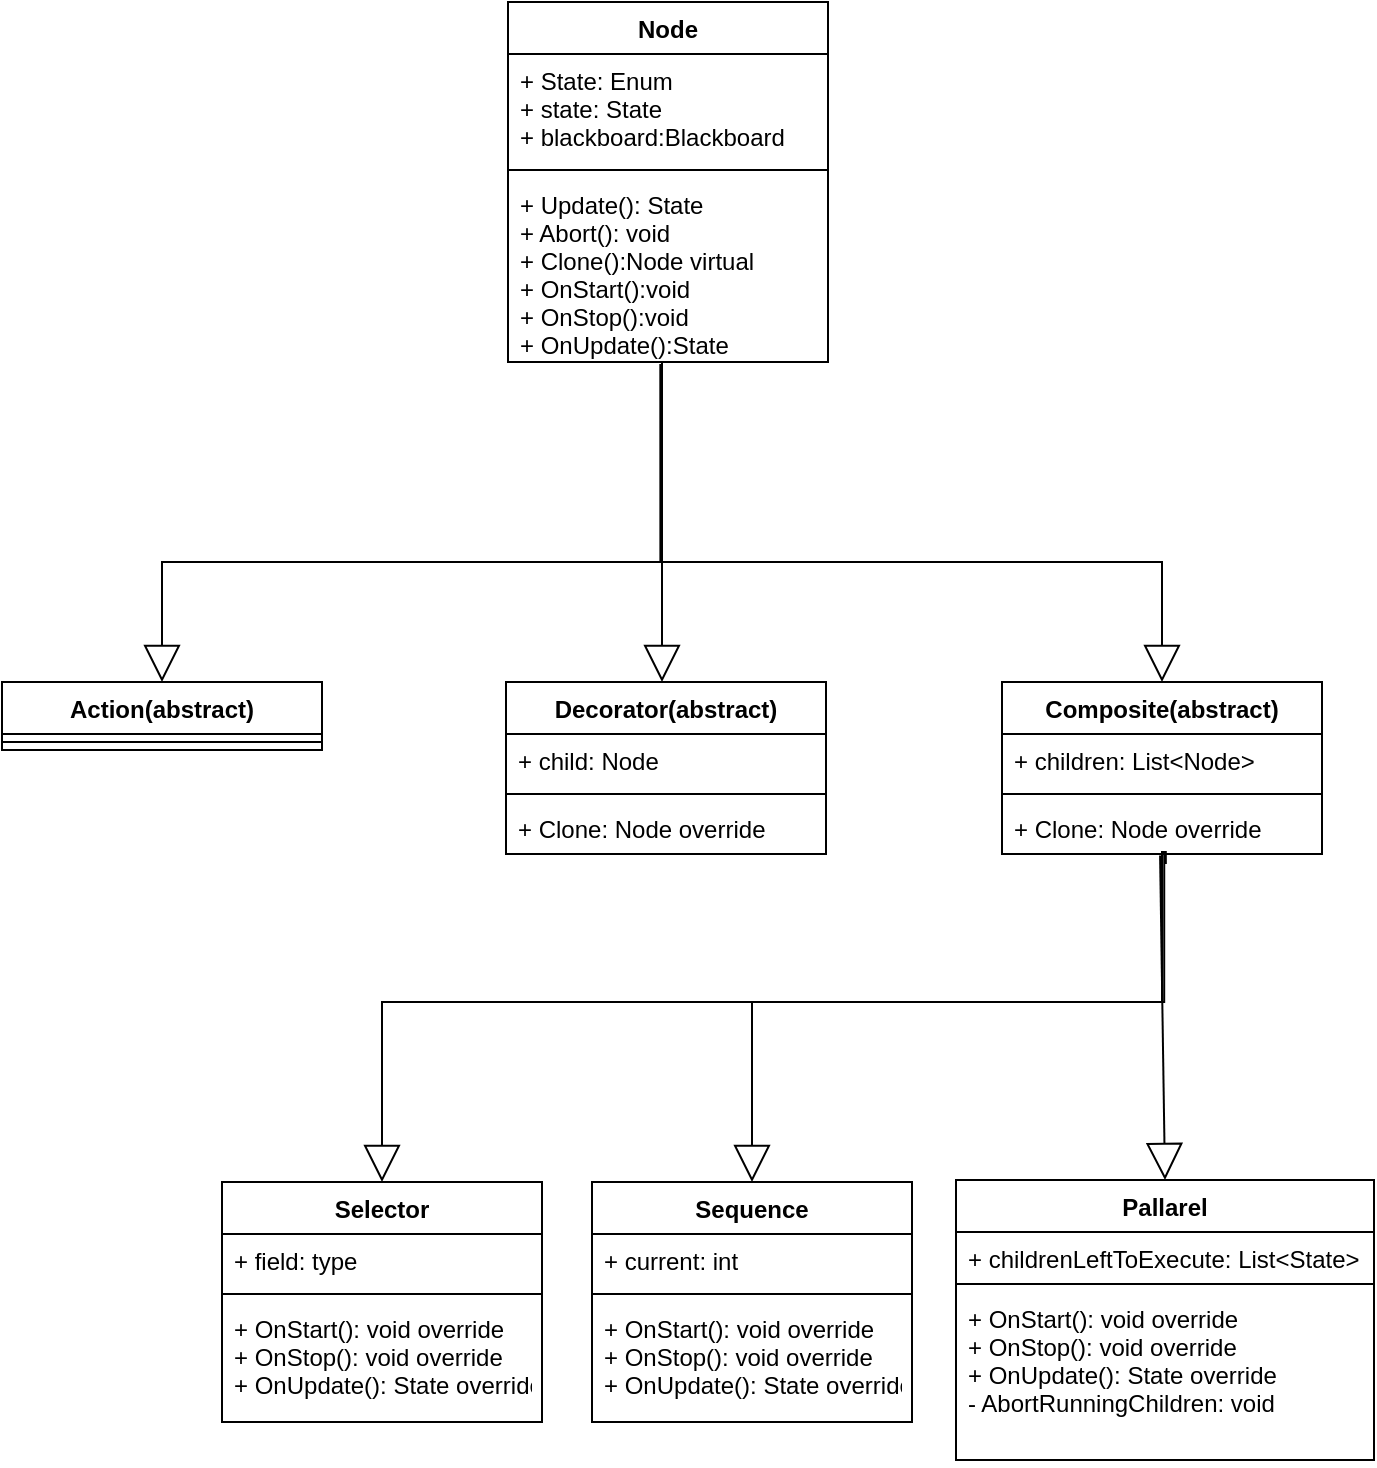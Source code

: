 <mxfile version="20.8.0" type="github">
  <diagram id="O-LWc2A8Pq9CezwLzfdt" name="페이지-1">
    <mxGraphModel dx="937" dy="574" grid="1" gridSize="10" guides="1" tooltips="1" connect="1" arrows="1" fold="1" page="1" pageScale="1" pageWidth="827" pageHeight="1169" math="0" shadow="0">
      <root>
        <mxCell id="0" />
        <mxCell id="1" parent="0" />
        <mxCell id="G8qUzHMScA7fltSjxH6P-1" value="Node" style="swimlane;fontStyle=1;align=center;verticalAlign=top;childLayout=stackLayout;horizontal=1;startSize=26;horizontalStack=0;resizeParent=1;resizeParentMax=0;resizeLast=0;collapsible=1;marginBottom=0;" vertex="1" parent="1">
          <mxGeometry x="333" y="80" width="160" height="180" as="geometry" />
        </mxCell>
        <mxCell id="G8qUzHMScA7fltSjxH6P-2" value="+ State: Enum&#xa;+ state: State&#xa;+ blackboard:Blackboard" style="text;strokeColor=none;fillColor=none;align=left;verticalAlign=top;spacingLeft=4;spacingRight=4;overflow=hidden;rotatable=0;points=[[0,0.5],[1,0.5]];portConstraint=eastwest;" vertex="1" parent="G8qUzHMScA7fltSjxH6P-1">
          <mxGeometry y="26" width="160" height="54" as="geometry" />
        </mxCell>
        <mxCell id="G8qUzHMScA7fltSjxH6P-3" value="" style="line;strokeWidth=1;fillColor=none;align=left;verticalAlign=middle;spacingTop=-1;spacingLeft=3;spacingRight=3;rotatable=0;labelPosition=right;points=[];portConstraint=eastwest;strokeColor=inherit;" vertex="1" parent="G8qUzHMScA7fltSjxH6P-1">
          <mxGeometry y="80" width="160" height="8" as="geometry" />
        </mxCell>
        <mxCell id="G8qUzHMScA7fltSjxH6P-4" value="+ Update(): State&#xa;+ Abort(): void&#xa;+ Clone():Node virtual&#xa;+ OnStart():void&#xa;+ OnStop():void&#xa;+ OnUpdate():State" style="text;strokeColor=none;fillColor=none;align=left;verticalAlign=top;spacingLeft=4;spacingRight=4;overflow=hidden;rotatable=0;points=[[0,0.5],[1,0.5]];portConstraint=eastwest;" vertex="1" parent="G8qUzHMScA7fltSjxH6P-1">
          <mxGeometry y="88" width="160" height="92" as="geometry" />
        </mxCell>
        <mxCell id="G8qUzHMScA7fltSjxH6P-6" value="Action(abstract)" style="swimlane;fontStyle=1;align=center;verticalAlign=top;childLayout=stackLayout;horizontal=1;startSize=26;horizontalStack=0;resizeParent=1;resizeParentMax=0;resizeLast=0;collapsible=1;marginBottom=0;" vertex="1" parent="1">
          <mxGeometry x="80" y="420" width="160" height="34" as="geometry" />
        </mxCell>
        <mxCell id="G8qUzHMScA7fltSjxH6P-8" value="" style="line;strokeWidth=1;fillColor=none;align=left;verticalAlign=middle;spacingTop=-1;spacingLeft=3;spacingRight=3;rotatable=0;labelPosition=right;points=[];portConstraint=eastwest;strokeColor=inherit;" vertex="1" parent="G8qUzHMScA7fltSjxH6P-6">
          <mxGeometry y="26" width="160" height="8" as="geometry" />
        </mxCell>
        <mxCell id="G8qUzHMScA7fltSjxH6P-11" value="" style="endArrow=block;endSize=16;endFill=0;html=1;rounded=0;entryX=0.5;entryY=0;entryDx=0;entryDy=0;edgeStyle=orthogonalEdgeStyle;exitX=0.476;exitY=1.011;exitDx=0;exitDy=0;exitPerimeter=0;" edge="1" parent="1" source="G8qUzHMScA7fltSjxH6P-4" target="G8qUzHMScA7fltSjxH6P-6">
          <mxGeometry x="0.455" y="-81" width="160" relative="1" as="geometry">
            <mxPoint x="420" y="310" as="sourcePoint" />
            <mxPoint x="470" y="400" as="targetPoint" />
            <Array as="points">
              <mxPoint x="409" y="360" />
              <mxPoint x="160" y="360" />
            </Array>
            <mxPoint as="offset" />
          </mxGeometry>
        </mxCell>
        <mxCell id="G8qUzHMScA7fltSjxH6P-12" value="Decorator(abstract)" style="swimlane;fontStyle=1;align=center;verticalAlign=top;childLayout=stackLayout;horizontal=1;startSize=26;horizontalStack=0;resizeParent=1;resizeParentMax=0;resizeLast=0;collapsible=1;marginBottom=0;" vertex="1" parent="1">
          <mxGeometry x="332" y="420" width="160" height="86" as="geometry" />
        </mxCell>
        <mxCell id="G8qUzHMScA7fltSjxH6P-13" value="+ child: Node" style="text;strokeColor=none;fillColor=none;align=left;verticalAlign=top;spacingLeft=4;spacingRight=4;overflow=hidden;rotatable=0;points=[[0,0.5],[1,0.5]];portConstraint=eastwest;" vertex="1" parent="G8qUzHMScA7fltSjxH6P-12">
          <mxGeometry y="26" width="160" height="26" as="geometry" />
        </mxCell>
        <mxCell id="G8qUzHMScA7fltSjxH6P-14" value="" style="line;strokeWidth=1;fillColor=none;align=left;verticalAlign=middle;spacingTop=-1;spacingLeft=3;spacingRight=3;rotatable=0;labelPosition=right;points=[];portConstraint=eastwest;strokeColor=inherit;" vertex="1" parent="G8qUzHMScA7fltSjxH6P-12">
          <mxGeometry y="52" width="160" height="8" as="geometry" />
        </mxCell>
        <mxCell id="G8qUzHMScA7fltSjxH6P-15" value="+ Clone: Node override" style="text;strokeColor=none;fillColor=none;align=left;verticalAlign=top;spacingLeft=4;spacingRight=4;overflow=hidden;rotatable=0;points=[[0,0.5],[1,0.5]];portConstraint=eastwest;" vertex="1" parent="G8qUzHMScA7fltSjxH6P-12">
          <mxGeometry y="60" width="160" height="26" as="geometry" />
        </mxCell>
        <mxCell id="G8qUzHMScA7fltSjxH6P-16" value="Composite(abstract)" style="swimlane;fontStyle=1;align=center;verticalAlign=top;childLayout=stackLayout;horizontal=1;startSize=26;horizontalStack=0;resizeParent=1;resizeParentMax=0;resizeLast=0;collapsible=1;marginBottom=0;" vertex="1" parent="1">
          <mxGeometry x="580" y="420" width="160" height="86" as="geometry" />
        </mxCell>
        <mxCell id="G8qUzHMScA7fltSjxH6P-17" value="+ children: List&lt;Node&gt;" style="text;strokeColor=none;fillColor=none;align=left;verticalAlign=top;spacingLeft=4;spacingRight=4;overflow=hidden;rotatable=0;points=[[0,0.5],[1,0.5]];portConstraint=eastwest;" vertex="1" parent="G8qUzHMScA7fltSjxH6P-16">
          <mxGeometry y="26" width="160" height="26" as="geometry" />
        </mxCell>
        <mxCell id="G8qUzHMScA7fltSjxH6P-18" value="" style="line;strokeWidth=1;fillColor=none;align=left;verticalAlign=middle;spacingTop=-1;spacingLeft=3;spacingRight=3;rotatable=0;labelPosition=right;points=[];portConstraint=eastwest;strokeColor=inherit;" vertex="1" parent="G8qUzHMScA7fltSjxH6P-16">
          <mxGeometry y="52" width="160" height="8" as="geometry" />
        </mxCell>
        <mxCell id="G8qUzHMScA7fltSjxH6P-19" value="+ Clone: Node override" style="text;strokeColor=none;fillColor=none;align=left;verticalAlign=top;spacingLeft=4;spacingRight=4;overflow=hidden;rotatable=0;points=[[0,0.5],[1,0.5]];portConstraint=eastwest;" vertex="1" parent="G8qUzHMScA7fltSjxH6P-16">
          <mxGeometry y="60" width="160" height="26" as="geometry" />
        </mxCell>
        <mxCell id="G8qUzHMScA7fltSjxH6P-20" value="" style="endArrow=block;endSize=16;endFill=0;html=1;rounded=0;entryX=0.5;entryY=0;entryDx=0;entryDy=0;edgeStyle=orthogonalEdgeStyle;" edge="1" parent="1" source="G8qUzHMScA7fltSjxH6P-4" target="G8qUzHMScA7fltSjxH6P-16">
          <mxGeometry x="0.455" y="-81" width="160" relative="1" as="geometry">
            <mxPoint x="450" y="310" as="sourcePoint" />
            <mxPoint x="170.0" y="430.0" as="targetPoint" />
            <Array as="points">
              <mxPoint x="410" y="360" />
              <mxPoint x="660" y="360" />
            </Array>
            <mxPoint as="offset" />
          </mxGeometry>
        </mxCell>
        <mxCell id="G8qUzHMScA7fltSjxH6P-21" value="" style="endArrow=block;endSize=16;endFill=0;html=1;rounded=0;edgeStyle=orthogonalEdgeStyle;" edge="1" parent="1">
          <mxGeometry x="0.455" y="-81" width="160" relative="1" as="geometry">
            <mxPoint x="410" y="260.0" as="sourcePoint" />
            <mxPoint x="410" y="420.0" as="targetPoint" />
            <Array as="points">
              <mxPoint x="410" y="290" />
              <mxPoint x="410" y="290" />
            </Array>
            <mxPoint as="offset" />
          </mxGeometry>
        </mxCell>
        <mxCell id="G8qUzHMScA7fltSjxH6P-26" value="Sequence" style="swimlane;fontStyle=1;align=center;verticalAlign=top;childLayout=stackLayout;horizontal=1;startSize=26;horizontalStack=0;resizeParent=1;resizeParentMax=0;resizeLast=0;collapsible=1;marginBottom=0;" vertex="1" parent="1">
          <mxGeometry x="375" y="670" width="160" height="120" as="geometry" />
        </mxCell>
        <mxCell id="G8qUzHMScA7fltSjxH6P-27" value="+ current: int" style="text;strokeColor=none;fillColor=none;align=left;verticalAlign=top;spacingLeft=4;spacingRight=4;overflow=hidden;rotatable=0;points=[[0,0.5],[1,0.5]];portConstraint=eastwest;" vertex="1" parent="G8qUzHMScA7fltSjxH6P-26">
          <mxGeometry y="26" width="160" height="26" as="geometry" />
        </mxCell>
        <mxCell id="G8qUzHMScA7fltSjxH6P-28" value="" style="line;strokeWidth=1;fillColor=none;align=left;verticalAlign=middle;spacingTop=-1;spacingLeft=3;spacingRight=3;rotatable=0;labelPosition=right;points=[];portConstraint=eastwest;strokeColor=inherit;" vertex="1" parent="G8qUzHMScA7fltSjxH6P-26">
          <mxGeometry y="52" width="160" height="8" as="geometry" />
        </mxCell>
        <mxCell id="G8qUzHMScA7fltSjxH6P-29" value="+ OnStart(): void override&#xa;+ OnStop(): void override&#xa;+ OnUpdate(): State override" style="text;strokeColor=none;fillColor=none;align=left;verticalAlign=top;spacingLeft=4;spacingRight=4;overflow=hidden;rotatable=0;points=[[0,0.5],[1,0.5]];portConstraint=eastwest;" vertex="1" parent="G8qUzHMScA7fltSjxH6P-26">
          <mxGeometry y="60" width="160" height="60" as="geometry" />
        </mxCell>
        <mxCell id="G8qUzHMScA7fltSjxH6P-30" value="" style="endArrow=block;endSize=16;endFill=0;html=1;rounded=0;edgeStyle=orthogonalEdgeStyle;exitX=0.507;exitY=0.978;exitDx=0;exitDy=0;exitPerimeter=0;entryX=0.5;entryY=0;entryDx=0;entryDy=0;" edge="1" parent="1" source="G8qUzHMScA7fltSjxH6P-19" target="G8qUzHMScA7fltSjxH6P-26">
          <mxGeometry x="0.455" y="-81" width="160" relative="1" as="geometry">
            <mxPoint x="660" y="520" as="sourcePoint" />
            <mxPoint x="490" y="640" as="targetPoint" />
            <Array as="points">
              <mxPoint x="661" y="580" />
              <mxPoint x="455" y="580" />
            </Array>
            <mxPoint as="offset" />
          </mxGeometry>
        </mxCell>
        <mxCell id="G8qUzHMScA7fltSjxH6P-31" value="Selector" style="swimlane;fontStyle=1;align=center;verticalAlign=top;childLayout=stackLayout;horizontal=1;startSize=26;horizontalStack=0;resizeParent=1;resizeParentMax=0;resizeLast=0;collapsible=1;marginBottom=0;" vertex="1" parent="1">
          <mxGeometry x="190" y="670" width="160" height="120" as="geometry" />
        </mxCell>
        <mxCell id="G8qUzHMScA7fltSjxH6P-32" value="+ field: type" style="text;strokeColor=none;fillColor=none;align=left;verticalAlign=top;spacingLeft=4;spacingRight=4;overflow=hidden;rotatable=0;points=[[0,0.5],[1,0.5]];portConstraint=eastwest;" vertex="1" parent="G8qUzHMScA7fltSjxH6P-31">
          <mxGeometry y="26" width="160" height="26" as="geometry" />
        </mxCell>
        <mxCell id="G8qUzHMScA7fltSjxH6P-33" value="" style="line;strokeWidth=1;fillColor=none;align=left;verticalAlign=middle;spacingTop=-1;spacingLeft=3;spacingRight=3;rotatable=0;labelPosition=right;points=[];portConstraint=eastwest;strokeColor=inherit;" vertex="1" parent="G8qUzHMScA7fltSjxH6P-31">
          <mxGeometry y="52" width="160" height="8" as="geometry" />
        </mxCell>
        <mxCell id="G8qUzHMScA7fltSjxH6P-34" value="+ OnStart(): void override&#xa;+ OnStop(): void override&#xa;+ OnUpdate(): State override" style="text;strokeColor=none;fillColor=none;align=left;verticalAlign=top;spacingLeft=4;spacingRight=4;overflow=hidden;rotatable=0;points=[[0,0.5],[1,0.5]];portConstraint=eastwest;" vertex="1" parent="G8qUzHMScA7fltSjxH6P-31">
          <mxGeometry y="60" width="160" height="60" as="geometry" />
        </mxCell>
        <mxCell id="G8qUzHMScA7fltSjxH6P-35" value="Pallarel" style="swimlane;fontStyle=1;align=center;verticalAlign=top;childLayout=stackLayout;horizontal=1;startSize=26;horizontalStack=0;resizeParent=1;resizeParentMax=0;resizeLast=0;collapsible=1;marginBottom=0;" vertex="1" parent="1">
          <mxGeometry x="557" y="669" width="209" height="140" as="geometry" />
        </mxCell>
        <mxCell id="G8qUzHMScA7fltSjxH6P-36" value="+ childrenLeftToExecute: List&lt;State&gt;" style="text;strokeColor=none;fillColor=none;align=left;verticalAlign=top;spacingLeft=4;spacingRight=4;overflow=hidden;rotatable=0;points=[[0,0.5],[1,0.5]];portConstraint=eastwest;" vertex="1" parent="G8qUzHMScA7fltSjxH6P-35">
          <mxGeometry y="26" width="209" height="22" as="geometry" />
        </mxCell>
        <mxCell id="G8qUzHMScA7fltSjxH6P-37" value="" style="line;strokeWidth=1;fillColor=none;align=left;verticalAlign=middle;spacingTop=-1;spacingLeft=3;spacingRight=3;rotatable=0;labelPosition=right;points=[];portConstraint=eastwest;strokeColor=inherit;" vertex="1" parent="G8qUzHMScA7fltSjxH6P-35">
          <mxGeometry y="48" width="209" height="8" as="geometry" />
        </mxCell>
        <mxCell id="G8qUzHMScA7fltSjxH6P-38" value="+ OnStart(): void override&#xa;+ OnStop(): void override&#xa;+ OnUpdate(): State override&#xa;- AbortRunningChildren: void" style="text;strokeColor=none;fillColor=none;align=left;verticalAlign=top;spacingLeft=4;spacingRight=4;overflow=hidden;rotatable=0;points=[[0,0.5],[1,0.5]];portConstraint=eastwest;" vertex="1" parent="G8qUzHMScA7fltSjxH6P-35">
          <mxGeometry y="56" width="209" height="84" as="geometry" />
        </mxCell>
        <mxCell id="G8qUzHMScA7fltSjxH6P-39" value="" style="endArrow=block;endSize=16;endFill=0;html=1;rounded=0;exitX=0.494;exitY=1.027;exitDx=0;exitDy=0;exitPerimeter=0;entryX=0.5;entryY=0;entryDx=0;entryDy=0;" edge="1" parent="1" source="G8qUzHMScA7fltSjxH6P-19" target="G8qUzHMScA7fltSjxH6P-35">
          <mxGeometry x="0.455" y="-81" width="160" relative="1" as="geometry">
            <mxPoint x="671.12" y="515.428" as="sourcePoint" />
            <mxPoint x="671" y="650" as="targetPoint" />
            <mxPoint as="offset" />
          </mxGeometry>
        </mxCell>
        <mxCell id="G8qUzHMScA7fltSjxH6P-40" value="" style="endArrow=block;endSize=16;endFill=0;html=1;rounded=0;edgeStyle=orthogonalEdgeStyle;exitX=0.512;exitY=1.192;exitDx=0;exitDy=0;exitPerimeter=0;entryX=0.5;entryY=0;entryDx=0;entryDy=0;" edge="1" parent="1" source="G8qUzHMScA7fltSjxH6P-19">
          <mxGeometry x="0.455" y="-81" width="160" relative="1" as="geometry">
            <mxPoint x="451.12" y="505.428" as="sourcePoint" />
            <mxPoint x="270" y="670" as="targetPoint" />
            <Array as="points">
              <mxPoint x="662" y="505" />
              <mxPoint x="660" y="505" />
              <mxPoint x="660" y="580" />
              <mxPoint x="270" y="580" />
            </Array>
            <mxPoint as="offset" />
          </mxGeometry>
        </mxCell>
      </root>
    </mxGraphModel>
  </diagram>
</mxfile>
